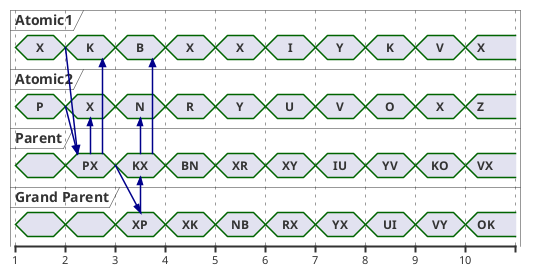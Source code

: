 @startuml
concise "Atomic1" as Atomic1
concise "Atomic2" as Atomic2

concise "Parent" as PMS
concise "Grand Parent" as GPMS


@1
Atomic1 is X
PMS is ""
GPMS is ""
Atomic2 is P
PMS is ""
GPMS is ""

@2
Atomic1 is K
PMS is PX
GPMS is ""
Atomic2 is X
PMS is PX
GPMS is ""

Atomic1 -> PMS@2.25
Atomic2 -> PMS@2.25

PMS@2.5 -> Atomic2@2.5
PMS@2.75 -> Atomic1@2.75

@3
Atomic1 is B
PMS is KX
GPMS is XP
Atomic2 is N
PMS is KX
GPMS is XP

PMS -> GPMS@3.5
GPMS@3.5 -> PMS@3.5

PMS@3.5 -> Atomic2@3.5
PMS@3.75 -> Atomic1@3.75

@4
Atomic1 is X
PMS is BN
GPMS is XK
Atomic2 is R
PMS is BN
GPMS is XK

@5
Atomic1 is X
PMS is XR
GPMS is NB
Atomic2 is Y
PMS is XR
GPMS is NB

@6
Atomic1 is I
PMS is XY
GPMS is RX
Atomic2 is U
PMS is XY
GPMS is RX

@7
Atomic1 is Y
PMS is IU
GPMS is YX
Atomic2 is V
PMS is IU
GPMS is YX

@8
Atomic1 is K
PMS is YV
GPMS is UI
Atomic2 is O
PMS is YV
GPMS is UI

@9
Atomic1 is V
PMS is KO
GPMS is VY
Atomic2 is X
PMS is KO
GPMS is VY

@10
Atomic1 is X
PMS is VX
GPMS is OK
Atomic2 is Z
PMS is VX
GPMS is OK

@enduml
